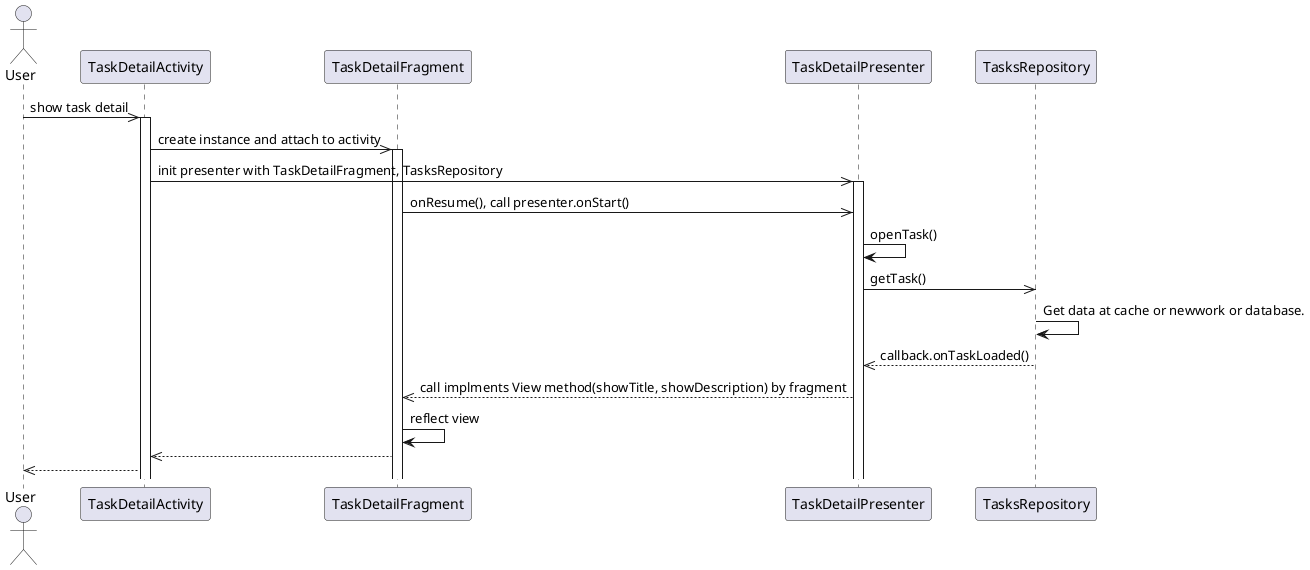@startuml
actor User
participant "TaskDetailActivity" as TDA
participant "TaskDetailFragment" as TDF
participant "TaskDetailPresenter" as TDP
participant "TasksRepository" as TR

User ->> TDA: show task detail
activate TDA
TDA ->> TDF: create instance and attach to activity
activate TDF
TDA ->> TDP: init presenter with TaskDetailFragment, TasksRepository
activate TDP
TDF ->> TDP: onResume(), call presenter.onStart()
TDP -> TDP: openTask()
TDP ->> TR: getTask()
TR -> TR: Get data at cache or newwork or database.
TDP <<-- TR: callback.onTaskLoaded()
TDF <<-- TDP: call implments View method(showTitle, showDescription) by fragment
TDF -> TDF: reflect view
TDA <<-- TDF
User <<-- TDA

@enduml

